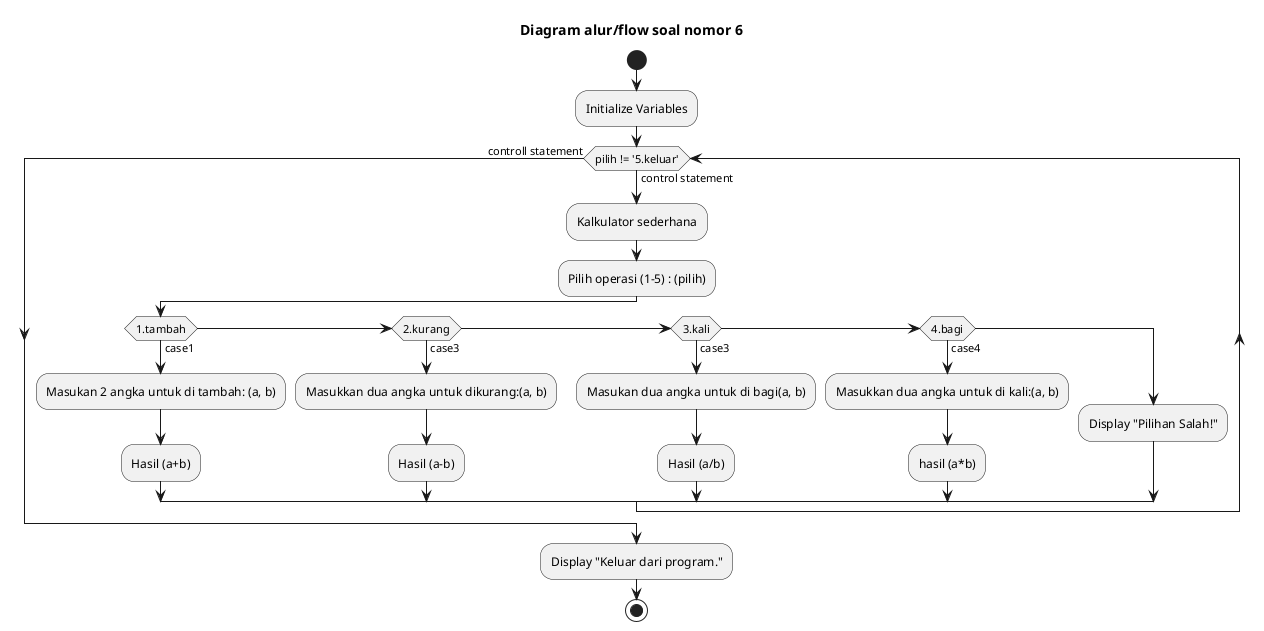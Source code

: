 @startuml soal6.cpp

title Diagram alur/flow soal nomor 6
start
:Initialize Variables;
while (pilih != '5.keluar') is (control statement)
    :Kalkulator sederhana;
    :Pilih operasi (1-5) : (pilih);
if  (1.tambah) then (case1)
    :Masukan 2 angka untuk di tambah: (a, b);
    :Hasil (a+b);
else if (2.kurang) then (case3)
    :Masukkan dua angka untuk dikurang:(a, b);
    :Hasil (a-b);
else if (3.kali) then (case3)
    :Masukan dua angka untuk di bagi(a, b);
    :Hasil (a/b);
else if (4.bagi) then (case4)
    :Masukkan dua angka untuk di kali:(a, b);
    :hasil (a*b);
else
    :Display "Pilihan Salah!";
    endif
endwhile (controll statement)
:Display "Keluar dari program.";
stop
@enduml


